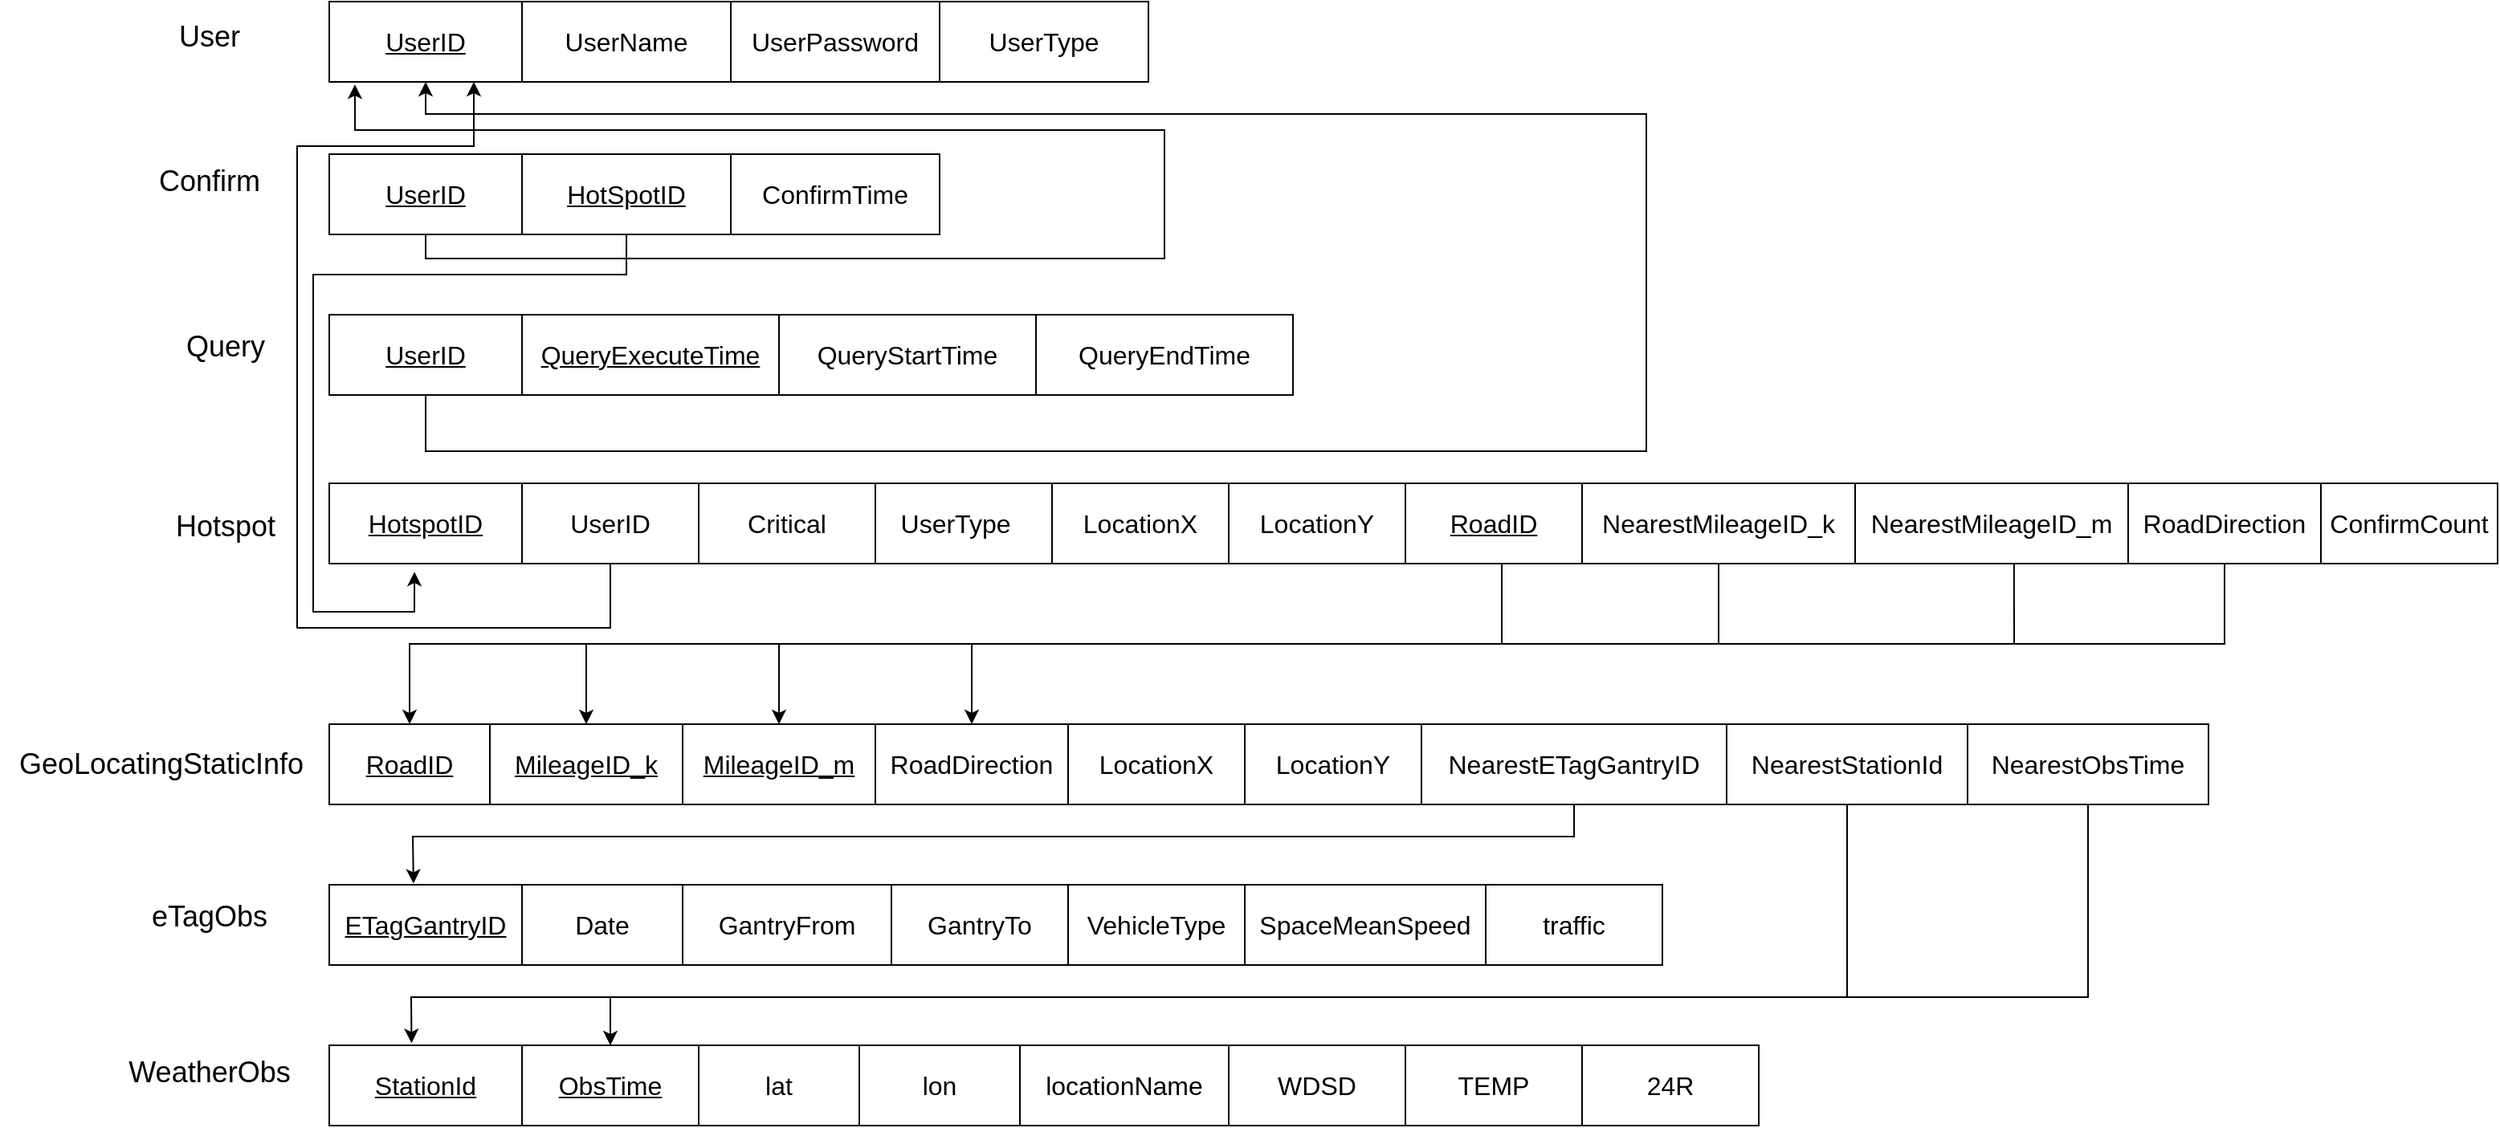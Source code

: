 <mxfile version="22.0.0" type="device">
  <diagram id="R2lEEEUBdFMjLlhIrx00" name="Page-1">
    <mxGraphModel dx="3054" dy="969" grid="1" gridSize="10" guides="1" tooltips="1" connect="1" arrows="1" fold="1" page="1" pageScale="1" pageWidth="1100" pageHeight="850" math="0" shadow="0" extFonts="Permanent Marker^https://fonts.googleapis.com/css?family=Permanent+Marker">
      <root>
        <mxCell id="0" />
        <mxCell id="1" parent="0" />
        <mxCell id="YNK25mdzrpgsJ1T_sV3g-37" value="" style="group" vertex="1" connectable="0" parent="1">
          <mxGeometry x="-65" y="40" width="1555" height="700" as="geometry" />
        </mxCell>
        <mxCell id="yfBFrFUqt_gEeeeB9V8q-56" value="User" style="text;html=1;align=center;verticalAlign=middle;resizable=0;points=[];autosize=1;strokeColor=none;fillColor=none;fontSize=18;fontFamily=Helvetica;fontColor=default;container=0;" parent="YNK25mdzrpgsJ1T_sV3g-37" vertex="1">
          <mxGeometry x="100" y="2" width="60" height="40" as="geometry" />
        </mxCell>
        <mxCell id="yfBFrFUqt_gEeeeB9V8q-57" value="Confirm" style="text;html=1;align=center;verticalAlign=middle;resizable=0;points=[];autosize=1;strokeColor=none;fillColor=none;fontSize=18;fontFamily=Helvetica;fontColor=default;container=0;" parent="YNK25mdzrpgsJ1T_sV3g-37" vertex="1">
          <mxGeometry x="85" y="92" width="90" height="40" as="geometry" />
        </mxCell>
        <mxCell id="yfBFrFUqt_gEeeeB9V8q-58" value="Query" style="text;html=1;align=center;verticalAlign=middle;resizable=0;points=[];autosize=1;strokeColor=none;fillColor=none;fontSize=18;fontFamily=Helvetica;fontColor=default;container=0;" parent="YNK25mdzrpgsJ1T_sV3g-37" vertex="1">
          <mxGeometry x="105" y="195" width="70" height="40" as="geometry" />
        </mxCell>
        <mxCell id="yfBFrFUqt_gEeeeB9V8q-21" value="&lt;u&gt;UserID&lt;/u&gt;" style="rounded=0;whiteSpace=wrap;html=1;fontSize=16;container=0;" parent="YNK25mdzrpgsJ1T_sV3g-37" vertex="1">
          <mxGeometry x="205" width="120" height="50" as="geometry" />
        </mxCell>
        <mxCell id="yfBFrFUqt_gEeeeB9V8q-22" value="UserName" style="rounded=0;whiteSpace=wrap;html=1;fontSize=16;container=0;" parent="YNK25mdzrpgsJ1T_sV3g-37" vertex="1">
          <mxGeometry x="325" width="130" height="50" as="geometry" />
        </mxCell>
        <mxCell id="yfBFrFUqt_gEeeeB9V8q-27" value="&lt;u&gt;UserID&lt;/u&gt;" style="rounded=0;whiteSpace=wrap;html=1;fontSize=16;container=0;" parent="YNK25mdzrpgsJ1T_sV3g-37" vertex="1">
          <mxGeometry x="205" y="95" width="120" height="50" as="geometry" />
        </mxCell>
        <mxCell id="yfBFrFUqt_gEeeeB9V8q-28" value="&lt;u&gt;HotSpotID&lt;/u&gt;" style="rounded=0;whiteSpace=wrap;html=1;fontSize=16;container=0;" parent="YNK25mdzrpgsJ1T_sV3g-37" vertex="1">
          <mxGeometry x="325" y="95" width="130" height="50" as="geometry" />
        </mxCell>
        <mxCell id="yfBFrFUqt_gEeeeB9V8q-33" value="&lt;u&gt;UserID&lt;/u&gt;" style="rounded=0;whiteSpace=wrap;html=1;fontSize=16;container=0;" parent="YNK25mdzrpgsJ1T_sV3g-37" vertex="1">
          <mxGeometry x="205" y="195" width="120" height="50" as="geometry" />
        </mxCell>
        <mxCell id="yfBFrFUqt_gEeeeB9V8q-34" value="&lt;u&gt;QueryExecuteTime&lt;/u&gt;" style="rounded=0;whiteSpace=wrap;html=1;fontSize=16;container=0;" parent="YNK25mdzrpgsJ1T_sV3g-37" vertex="1">
          <mxGeometry x="325" y="195" width="160" height="50" as="geometry" />
        </mxCell>
        <mxCell id="yfBFrFUqt_gEeeeB9V8q-52" value="&lt;font style=&quot;font-size: 18px;&quot;&gt;Hotspot&lt;/font&gt;" style="text;html=1;align=center;verticalAlign=middle;resizable=0;points=[];autosize=1;strokeColor=none;fillColor=none;fontSize=18;fontFamily=Helvetica;fontColor=default;container=0;" parent="YNK25mdzrpgsJ1T_sV3g-37" vertex="1">
          <mxGeometry x="95" y="307" width="90" height="40" as="geometry" />
        </mxCell>
        <mxCell id="yfBFrFUqt_gEeeeB9V8q-53" value="GeoLocatingStaticInfo" style="text;html=1;align=center;verticalAlign=middle;resizable=0;points=[];autosize=1;strokeColor=none;fillColor=none;fontSize=18;fontFamily=Helvetica;fontColor=default;container=0;" parent="YNK25mdzrpgsJ1T_sV3g-37" vertex="1">
          <mxGeometry y="455" width="200" height="40" as="geometry" />
        </mxCell>
        <mxCell id="yfBFrFUqt_gEeeeB9V8q-54" value="eTagObs" style="text;html=1;align=center;verticalAlign=middle;resizable=0;points=[];autosize=1;strokeColor=none;fillColor=none;fontSize=18;fontFamily=Helvetica;fontColor=default;container=0;" parent="YNK25mdzrpgsJ1T_sV3g-37" vertex="1">
          <mxGeometry x="80" y="550" width="100" height="40" as="geometry" />
        </mxCell>
        <mxCell id="yfBFrFUqt_gEeeeB9V8q-55" value="WeatherObs" style="text;html=1;align=center;verticalAlign=middle;resizable=0;points=[];autosize=1;strokeColor=none;fillColor=none;fontSize=18;fontFamily=Helvetica;fontColor=default;container=0;" parent="YNK25mdzrpgsJ1T_sV3g-37" vertex="1">
          <mxGeometry x="70" y="647" width="120" height="40" as="geometry" />
        </mxCell>
        <mxCell id="-j702gHXIfNL3RZvTCW2-1" value="&lt;font style=&quot;font-size: 16px;&quot;&gt;&lt;u&gt;HotspotID&lt;/u&gt;&lt;/font&gt;" style="rounded=0;whiteSpace=wrap;html=1;fontSize=16;container=0;" parent="YNK25mdzrpgsJ1T_sV3g-37" vertex="1">
          <mxGeometry x="205" y="300" width="120" height="50" as="geometry" />
        </mxCell>
        <mxCell id="-j702gHXIfNL3RZvTCW2-2" value="UserID" style="rounded=0;whiteSpace=wrap;html=1;fontSize=16;container=0;" parent="YNK25mdzrpgsJ1T_sV3g-37" vertex="1">
          <mxGeometry x="325" y="300" width="110" height="50" as="geometry" />
        </mxCell>
        <mxCell id="-j702gHXIfNL3RZvTCW2-4" value="UserType" style="rounded=0;whiteSpace=wrap;html=1;fontSize=16;container=0;" parent="YNK25mdzrpgsJ1T_sV3g-37" vertex="1">
          <mxGeometry x="535" y="300" width="120" height="50" as="geometry" />
        </mxCell>
        <mxCell id="-j702gHXIfNL3RZvTCW2-5" value="Critical" style="rounded=0;whiteSpace=wrap;html=1;fontSize=16;container=0;" parent="YNK25mdzrpgsJ1T_sV3g-37" vertex="1">
          <mxGeometry x="435" y="300" width="110" height="50" as="geometry" />
        </mxCell>
        <mxCell id="yfBFrFUqt_gEeeeB9V8q-64" value="LocationX" style="rounded=0;whiteSpace=wrap;html=1;fontSize=16;container=0;" parent="YNK25mdzrpgsJ1T_sV3g-37" vertex="1">
          <mxGeometry x="655" y="300" width="110" height="50" as="geometry" />
        </mxCell>
        <mxCell id="yfBFrFUqt_gEeeeB9V8q-3" value="&lt;u&gt;RoadID&lt;/u&gt;" style="rounded=0;whiteSpace=wrap;html=1;fontSize=16;container=0;" parent="YNK25mdzrpgsJ1T_sV3g-37" vertex="1">
          <mxGeometry x="205" y="450" width="100" height="50" as="geometry" />
        </mxCell>
        <mxCell id="8K9fWrV_3aROfDubrVMO-2" value="NearestETagGantryID" style="rounded=0;whiteSpace=wrap;html=1;fontSize=16;container=0;" parent="YNK25mdzrpgsJ1T_sV3g-37" vertex="1">
          <mxGeometry x="885" y="450" width="190" height="50" as="geometry" />
        </mxCell>
        <mxCell id="yfBFrFUqt_gEeeeB9V8q-9" value="&lt;u&gt;ETagGantryID&lt;/u&gt;" style="rounded=0;whiteSpace=wrap;html=1;fontSize=16;container=0;" parent="YNK25mdzrpgsJ1T_sV3g-37" vertex="1">
          <mxGeometry x="205" y="550" width="120" height="50" as="geometry" />
        </mxCell>
        <mxCell id="yfBFrFUqt_gEeeeB9V8q-10" value="Date" style="rounded=0;whiteSpace=wrap;html=1;fontSize=16;container=0;" parent="YNK25mdzrpgsJ1T_sV3g-37" vertex="1">
          <mxGeometry x="325" y="550" width="100" height="50" as="geometry" />
        </mxCell>
        <mxCell id="yfBFrFUqt_gEeeeB9V8q-12" value="GantryTo" style="rounded=0;whiteSpace=wrap;html=1;fontSize=16;container=0;" parent="YNK25mdzrpgsJ1T_sV3g-37" vertex="1">
          <mxGeometry x="555" y="550" width="110" height="50" as="geometry" />
        </mxCell>
        <mxCell id="yfBFrFUqt_gEeeeB9V8q-13" value="GantryFrom" style="rounded=0;whiteSpace=wrap;html=1;fontSize=16;container=0;" parent="YNK25mdzrpgsJ1T_sV3g-37" vertex="1">
          <mxGeometry x="425" y="550" width="130" height="50" as="geometry" />
        </mxCell>
        <mxCell id="8K9fWrV_3aROfDubrVMO-11" value="VehicleType" style="rounded=0;whiteSpace=wrap;html=1;fontSize=16;container=0;" parent="YNK25mdzrpgsJ1T_sV3g-37" vertex="1">
          <mxGeometry x="665" y="550" width="110" height="50" as="geometry" />
        </mxCell>
        <mxCell id="yfBFrFUqt_gEeeeB9V8q-15" value="&lt;u&gt;StationId&lt;/u&gt;" style="rounded=0;whiteSpace=wrap;html=1;fontSize=16;container=0;" parent="YNK25mdzrpgsJ1T_sV3g-37" vertex="1">
          <mxGeometry x="205" y="650" width="120" height="50" as="geometry" />
        </mxCell>
        <mxCell id="yfBFrFUqt_gEeeeB9V8q-16" value="&lt;u&gt;ObsTime&lt;/u&gt;" style="rounded=0;whiteSpace=wrap;html=1;fontSize=16;container=0;" parent="YNK25mdzrpgsJ1T_sV3g-37" vertex="1">
          <mxGeometry x="325" y="650" width="110" height="50" as="geometry" />
        </mxCell>
        <mxCell id="yfBFrFUqt_gEeeeB9V8q-19" value="lat" style="rounded=0;whiteSpace=wrap;html=1;fontSize=16;container=0;" parent="YNK25mdzrpgsJ1T_sV3g-37" vertex="1">
          <mxGeometry x="435" y="650" width="100" height="50" as="geometry" />
        </mxCell>
        <mxCell id="8K9fWrV_3aROfDubrVMO-14" value="lon" style="rounded=0;whiteSpace=wrap;html=1;fontSize=16;container=0;" parent="YNK25mdzrpgsJ1T_sV3g-37" vertex="1">
          <mxGeometry x="535" y="650" width="100" height="50" as="geometry" />
        </mxCell>
        <mxCell id="8K9fWrV_3aROfDubrVMO-15" value="locationName" style="rounded=0;whiteSpace=wrap;html=1;fontSize=16;container=0;" parent="YNK25mdzrpgsJ1T_sV3g-37" vertex="1">
          <mxGeometry x="635" y="650" width="130" height="50" as="geometry" />
        </mxCell>
        <mxCell id="YNK25mdzrpgsJ1T_sV3g-1" value="UserPassword" style="rounded=0;whiteSpace=wrap;html=1;fontSize=16;container=0;" vertex="1" parent="YNK25mdzrpgsJ1T_sV3g-37">
          <mxGeometry x="455" width="130" height="50" as="geometry" />
        </mxCell>
        <mxCell id="YNK25mdzrpgsJ1T_sV3g-2" value="UserType" style="rounded=0;whiteSpace=wrap;html=1;fontSize=16;container=0;" vertex="1" parent="YNK25mdzrpgsJ1T_sV3g-37">
          <mxGeometry x="585" width="130" height="50" as="geometry" />
        </mxCell>
        <mxCell id="YNK25mdzrpgsJ1T_sV3g-3" value="ConfirmTime" style="rounded=0;whiteSpace=wrap;html=1;fontSize=16;container=0;" vertex="1" parent="YNK25mdzrpgsJ1T_sV3g-37">
          <mxGeometry x="455" y="95" width="130" height="50" as="geometry" />
        </mxCell>
        <mxCell id="YNK25mdzrpgsJ1T_sV3g-4" value="QueryStartTime" style="rounded=0;whiteSpace=wrap;html=1;fontSize=16;container=0;" vertex="1" parent="YNK25mdzrpgsJ1T_sV3g-37">
          <mxGeometry x="485" y="195" width="160" height="50" as="geometry" />
        </mxCell>
        <mxCell id="YNK25mdzrpgsJ1T_sV3g-5" value="QueryEndTime" style="rounded=0;whiteSpace=wrap;html=1;fontSize=16;container=0;" vertex="1" parent="YNK25mdzrpgsJ1T_sV3g-37">
          <mxGeometry x="645" y="195" width="160" height="50" as="geometry" />
        </mxCell>
        <mxCell id="YNK25mdzrpgsJ1T_sV3g-6" value="LocationY" style="rounded=0;whiteSpace=wrap;html=1;fontSize=16;container=0;" vertex="1" parent="YNK25mdzrpgsJ1T_sV3g-37">
          <mxGeometry x="765" y="300" width="110" height="50" as="geometry" />
        </mxCell>
        <mxCell id="YNK25mdzrpgsJ1T_sV3g-8" value="ConfirmCount" style="rounded=0;whiteSpace=wrap;html=1;fontSize=16;container=0;" vertex="1" parent="YNK25mdzrpgsJ1T_sV3g-37">
          <mxGeometry x="1445" y="300" width="110" height="50" as="geometry" />
        </mxCell>
        <mxCell id="YNK25mdzrpgsJ1T_sV3g-9" value="RoadDirection" style="rounded=0;whiteSpace=wrap;html=1;fontSize=16;container=0;" vertex="1" parent="YNK25mdzrpgsJ1T_sV3g-37">
          <mxGeometry x="1325" y="300" width="120" height="50" as="geometry" />
        </mxCell>
        <mxCell id="YNK25mdzrpgsJ1T_sV3g-10" value="NearestMileageID_k" style="rounded=0;whiteSpace=wrap;html=1;fontSize=16;container=0;" vertex="1" parent="YNK25mdzrpgsJ1T_sV3g-37">
          <mxGeometry x="985" y="300" width="170" height="50" as="geometry" />
        </mxCell>
        <mxCell id="YNK25mdzrpgsJ1T_sV3g-11" value="&lt;u&gt;RoadID&lt;/u&gt;" style="rounded=0;whiteSpace=wrap;html=1;fontSize=16;container=0;" vertex="1" parent="YNK25mdzrpgsJ1T_sV3g-37">
          <mxGeometry x="875" y="300" width="110" height="50" as="geometry" />
        </mxCell>
        <mxCell id="YNK25mdzrpgsJ1T_sV3g-12" value="NearestMileageID_m" style="rounded=0;whiteSpace=wrap;html=1;fontSize=16;container=0;" vertex="1" parent="YNK25mdzrpgsJ1T_sV3g-37">
          <mxGeometry x="1155" y="300" width="170" height="50" as="geometry" />
        </mxCell>
        <mxCell id="YNK25mdzrpgsJ1T_sV3g-13" value="24R" style="rounded=0;whiteSpace=wrap;html=1;fontSize=16;container=0;" vertex="1" parent="YNK25mdzrpgsJ1T_sV3g-37">
          <mxGeometry x="985" y="650" width="110" height="50" as="geometry" />
        </mxCell>
        <mxCell id="YNK25mdzrpgsJ1T_sV3g-14" value="&lt;u&gt;MileageID_k&lt;/u&gt;" style="rounded=0;whiteSpace=wrap;html=1;fontSize=16;container=0;" vertex="1" parent="YNK25mdzrpgsJ1T_sV3g-37">
          <mxGeometry x="305" y="450" width="120" height="50" as="geometry" />
        </mxCell>
        <mxCell id="YNK25mdzrpgsJ1T_sV3g-15" value="&lt;u&gt;MileageID_m&lt;/u&gt;" style="rounded=0;whiteSpace=wrap;html=1;fontSize=16;container=0;" vertex="1" parent="YNK25mdzrpgsJ1T_sV3g-37">
          <mxGeometry x="425" y="450" width="120" height="50" as="geometry" />
        </mxCell>
        <mxCell id="YNK25mdzrpgsJ1T_sV3g-16" value="RoadDirection" style="rounded=0;whiteSpace=wrap;html=1;fontSize=16;container=0;" vertex="1" parent="YNK25mdzrpgsJ1T_sV3g-37">
          <mxGeometry x="545" y="450" width="120" height="50" as="geometry" />
        </mxCell>
        <mxCell id="YNK25mdzrpgsJ1T_sV3g-17" value="LocationX" style="rounded=0;whiteSpace=wrap;html=1;fontSize=16;container=0;" vertex="1" parent="YNK25mdzrpgsJ1T_sV3g-37">
          <mxGeometry x="665" y="450" width="110" height="50" as="geometry" />
        </mxCell>
        <mxCell id="YNK25mdzrpgsJ1T_sV3g-18" value="LocationY" style="rounded=0;whiteSpace=wrap;html=1;fontSize=16;container=0;" vertex="1" parent="YNK25mdzrpgsJ1T_sV3g-37">
          <mxGeometry x="775" y="450" width="110" height="50" as="geometry" />
        </mxCell>
        <mxCell id="YNK25mdzrpgsJ1T_sV3g-19" value="WDSD" style="rounded=0;whiteSpace=wrap;html=1;fontSize=16;container=0;" vertex="1" parent="YNK25mdzrpgsJ1T_sV3g-37">
          <mxGeometry x="765" y="650" width="110" height="50" as="geometry" />
        </mxCell>
        <mxCell id="YNK25mdzrpgsJ1T_sV3g-20" value="TEMP" style="rounded=0;whiteSpace=wrap;html=1;fontSize=16;container=0;" vertex="1" parent="YNK25mdzrpgsJ1T_sV3g-37">
          <mxGeometry x="875" y="650" width="110" height="50" as="geometry" />
        </mxCell>
        <mxCell id="YNK25mdzrpgsJ1T_sV3g-21" value="NearestStationId" style="rounded=0;whiteSpace=wrap;html=1;fontSize=16;container=0;" vertex="1" parent="YNK25mdzrpgsJ1T_sV3g-37">
          <mxGeometry x="1075" y="450" width="150" height="50" as="geometry" />
        </mxCell>
        <mxCell id="YNK25mdzrpgsJ1T_sV3g-22" value="NearestObsTime" style="rounded=0;whiteSpace=wrap;html=1;fontSize=16;container=0;" vertex="1" parent="YNK25mdzrpgsJ1T_sV3g-37">
          <mxGeometry x="1225" y="450" width="150" height="50" as="geometry" />
        </mxCell>
        <mxCell id="YNK25mdzrpgsJ1T_sV3g-23" value="SpaceMeanSpeed" style="rounded=0;whiteSpace=wrap;html=1;fontSize=16;container=0;" vertex="1" parent="YNK25mdzrpgsJ1T_sV3g-37">
          <mxGeometry x="775" y="550" width="150" height="50" as="geometry" />
        </mxCell>
        <mxCell id="YNK25mdzrpgsJ1T_sV3g-24" value="traffic" style="rounded=0;whiteSpace=wrap;html=1;fontSize=16;container=0;" vertex="1" parent="YNK25mdzrpgsJ1T_sV3g-37">
          <mxGeometry x="925" y="550" width="110" height="50" as="geometry" />
        </mxCell>
        <mxCell id="YNK25mdzrpgsJ1T_sV3g-25" value="" style="endArrow=classic;html=1;rounded=0;exitX=0.5;exitY=1;exitDx=0;exitDy=0;entryX=0.133;entryY=1.032;entryDx=0;entryDy=0;entryPerimeter=0;" edge="1" parent="YNK25mdzrpgsJ1T_sV3g-37" source="yfBFrFUqt_gEeeeB9V8q-27" target="yfBFrFUqt_gEeeeB9V8q-21">
          <mxGeometry width="50" height="50" relative="1" as="geometry">
            <mxPoint x="865" y="400" as="sourcePoint" />
            <mxPoint x="1185" y="160" as="targetPoint" />
            <Array as="points">
              <mxPoint x="265" y="160" />
              <mxPoint x="725" y="160" />
              <mxPoint x="725" y="80" />
              <mxPoint x="221" y="80" />
            </Array>
          </mxGeometry>
        </mxCell>
        <mxCell id="YNK25mdzrpgsJ1T_sV3g-27" value="" style="endArrow=classic;html=1;rounded=0;exitX=0.5;exitY=1;exitDx=0;exitDy=0;entryX=0.5;entryY=1;entryDx=0;entryDy=0;" edge="1" parent="YNK25mdzrpgsJ1T_sV3g-37" source="yfBFrFUqt_gEeeeB9V8q-33" target="yfBFrFUqt_gEeeeB9V8q-21">
          <mxGeometry width="50" height="50" relative="1" as="geometry">
            <mxPoint x="865" y="400" as="sourcePoint" />
            <mxPoint x="915" y="350" as="targetPoint" />
            <Array as="points">
              <mxPoint x="265" y="280" />
              <mxPoint x="1025" y="280" />
              <mxPoint x="1025" y="70" />
              <mxPoint x="265" y="70" />
            </Array>
          </mxGeometry>
        </mxCell>
        <mxCell id="YNK25mdzrpgsJ1T_sV3g-28" value="" style="endArrow=classic;html=1;rounded=0;exitX=0.5;exitY=1;exitDx=0;exitDy=0;entryX=0.75;entryY=1;entryDx=0;entryDy=0;" edge="1" parent="YNK25mdzrpgsJ1T_sV3g-37" source="-j702gHXIfNL3RZvTCW2-2" target="yfBFrFUqt_gEeeeB9V8q-21">
          <mxGeometry width="50" height="50" relative="1" as="geometry">
            <mxPoint x="865" y="400" as="sourcePoint" />
            <mxPoint x="915" y="350" as="targetPoint" />
            <Array as="points">
              <mxPoint x="380" y="390" />
              <mxPoint x="185" y="390" />
              <mxPoint x="185" y="90" />
              <mxPoint x="295" y="90" />
            </Array>
          </mxGeometry>
        </mxCell>
        <mxCell id="YNK25mdzrpgsJ1T_sV3g-29" value="" style="endArrow=classic;html=1;rounded=0;exitX=0.5;exitY=1;exitDx=0;exitDy=0;entryX=0.442;entryY=1.102;entryDx=0;entryDy=0;entryPerimeter=0;" edge="1" parent="YNK25mdzrpgsJ1T_sV3g-37" source="yfBFrFUqt_gEeeeB9V8q-28" target="-j702gHXIfNL3RZvTCW2-1">
          <mxGeometry width="50" height="50" relative="1" as="geometry">
            <mxPoint x="865" y="400" as="sourcePoint" />
            <mxPoint x="915" y="350" as="targetPoint" />
            <Array as="points">
              <mxPoint x="390" y="170" />
              <mxPoint x="195" y="170" />
              <mxPoint x="195" y="380" />
              <mxPoint x="258" y="380" />
            </Array>
          </mxGeometry>
        </mxCell>
        <mxCell id="YNK25mdzrpgsJ1T_sV3g-30" value="" style="endArrow=classic;html=1;rounded=0;" edge="1" parent="YNK25mdzrpgsJ1T_sV3g-37">
          <mxGeometry width="50" height="50" relative="1" as="geometry">
            <mxPoint x="935" y="350" as="sourcePoint" />
            <mxPoint x="255" y="450" as="targetPoint" />
            <Array as="points">
              <mxPoint x="935" y="400" />
              <mxPoint x="255" y="400" />
            </Array>
          </mxGeometry>
        </mxCell>
        <mxCell id="YNK25mdzrpgsJ1T_sV3g-31" value="" style="endArrow=classic;html=1;rounded=0;exitX=0.5;exitY=1;exitDx=0;exitDy=0;entryX=0.5;entryY=0;entryDx=0;entryDy=0;" edge="1" parent="YNK25mdzrpgsJ1T_sV3g-37" source="YNK25mdzrpgsJ1T_sV3g-10" target="YNK25mdzrpgsJ1T_sV3g-14">
          <mxGeometry width="50" height="50" relative="1" as="geometry">
            <mxPoint x="865" y="400" as="sourcePoint" />
            <mxPoint x="915" y="350" as="targetPoint" />
            <Array as="points">
              <mxPoint x="1070" y="400" />
              <mxPoint x="715" y="400" />
              <mxPoint x="365" y="400" />
            </Array>
          </mxGeometry>
        </mxCell>
        <mxCell id="YNK25mdzrpgsJ1T_sV3g-32" value="" style="endArrow=classic;html=1;rounded=0;exitX=0.582;exitY=1.008;exitDx=0;exitDy=0;exitPerimeter=0;entryX=0.5;entryY=0;entryDx=0;entryDy=0;" edge="1" parent="YNK25mdzrpgsJ1T_sV3g-37" source="YNK25mdzrpgsJ1T_sV3g-12" target="YNK25mdzrpgsJ1T_sV3g-15">
          <mxGeometry width="50" height="50" relative="1" as="geometry">
            <mxPoint x="865" y="400" as="sourcePoint" />
            <mxPoint x="915" y="350" as="targetPoint" />
            <Array as="points">
              <mxPoint x="1254" y="400" />
              <mxPoint x="485" y="400" />
            </Array>
          </mxGeometry>
        </mxCell>
        <mxCell id="YNK25mdzrpgsJ1T_sV3g-33" value="" style="endArrow=classic;html=1;rounded=0;exitX=0.5;exitY=1;exitDx=0;exitDy=0;entryX=0.5;entryY=0;entryDx=0;entryDy=0;" edge="1" parent="YNK25mdzrpgsJ1T_sV3g-37" source="YNK25mdzrpgsJ1T_sV3g-9" target="YNK25mdzrpgsJ1T_sV3g-16">
          <mxGeometry width="50" height="50" relative="1" as="geometry">
            <mxPoint x="865" y="400" as="sourcePoint" />
            <mxPoint x="915" y="350" as="targetPoint" />
            <Array as="points">
              <mxPoint x="1385" y="400" />
              <mxPoint x="605" y="400" />
            </Array>
          </mxGeometry>
        </mxCell>
        <mxCell id="YNK25mdzrpgsJ1T_sV3g-34" value="" style="endArrow=classic;html=1;rounded=0;exitX=0.5;exitY=1;exitDx=0;exitDy=0;entryX=0.437;entryY=-0.015;entryDx=0;entryDy=0;entryPerimeter=0;" edge="1" parent="YNK25mdzrpgsJ1T_sV3g-37" source="8K9fWrV_3aROfDubrVMO-2" target="yfBFrFUqt_gEeeeB9V8q-9">
          <mxGeometry width="50" height="50" relative="1" as="geometry">
            <mxPoint x="865" y="400" as="sourcePoint" />
            <mxPoint x="915" y="350" as="targetPoint" />
            <Array as="points">
              <mxPoint x="980" y="520" />
              <mxPoint x="257" y="520" />
            </Array>
          </mxGeometry>
        </mxCell>
        <mxCell id="YNK25mdzrpgsJ1T_sV3g-35" value="" style="endArrow=classic;html=1;rounded=0;exitX=0.5;exitY=1;exitDx=0;exitDy=0;entryX=0.427;entryY=-0.027;entryDx=0;entryDy=0;entryPerimeter=0;" edge="1" parent="YNK25mdzrpgsJ1T_sV3g-37" source="YNK25mdzrpgsJ1T_sV3g-21" target="yfBFrFUqt_gEeeeB9V8q-15">
          <mxGeometry width="50" height="50" relative="1" as="geometry">
            <mxPoint x="1365" y="610" as="sourcePoint" />
            <mxPoint x="1415" y="560" as="targetPoint" />
            <Array as="points">
              <mxPoint x="1150" y="620" />
              <mxPoint x="256" y="620" />
            </Array>
          </mxGeometry>
        </mxCell>
        <mxCell id="YNK25mdzrpgsJ1T_sV3g-36" value="" style="endArrow=classic;html=1;rounded=0;exitX=0.5;exitY=1;exitDx=0;exitDy=0;entryX=0.5;entryY=0;entryDx=0;entryDy=0;" edge="1" parent="YNK25mdzrpgsJ1T_sV3g-37" source="YNK25mdzrpgsJ1T_sV3g-22" target="yfBFrFUqt_gEeeeB9V8q-16">
          <mxGeometry width="50" height="50" relative="1" as="geometry">
            <mxPoint x="865" y="400" as="sourcePoint" />
            <mxPoint x="915" y="350" as="targetPoint" />
            <Array as="points">
              <mxPoint x="1300" y="620" />
              <mxPoint x="380" y="620" />
            </Array>
          </mxGeometry>
        </mxCell>
      </root>
    </mxGraphModel>
  </diagram>
</mxfile>

